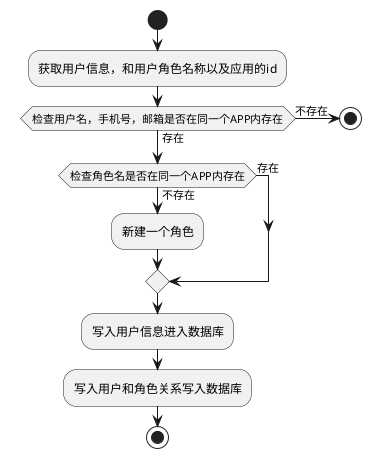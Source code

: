 @startuml

start
:获取用户信息，和用户角色名称以及应用的id;
if(检查用户名，手机号，邮箱是否在同一个APP内存在) then (存在)
else(不存在)
stop
endif

if(检查角色名是否在同一个APP内存在) then (存在)
else(不存在)
:新建一个角色;
endif
:写入用户信息进入数据库;
:写入用户和角色关系写入数据库;






stop

@enduml